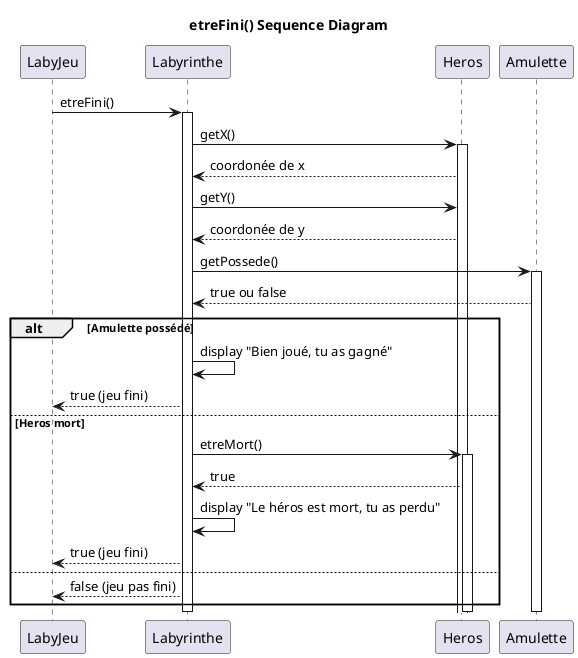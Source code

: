 @startuml
title etreFini() Sequence Diagram

LabyJeu -> Labyrinthe: etreFini()

activate Labyrinthe
Labyrinthe -> Heros: getX()
activate Heros
Heros --> Labyrinthe: coordonée de x

Labyrinthe -> Heros: getY()
Heros --> Labyrinthe: coordonée de y

Labyrinthe -> Amulette: getPossede()
activate Amulette
Amulette --> Labyrinthe: true ou false

alt Amulette possédé
    Labyrinthe -> Labyrinthe: display "Bien joué, tu as gagné"
    Labyrinthe --> LabyJeu: true (jeu fini)
else Heros mort
    Labyrinthe -> Heros: etreMort()
    activate Heros
    Heros --> Labyrinthe: true

    Labyrinthe -> Labyrinthe: display "Le héros est mort, tu as perdu"
    Labyrinthe --> LabyJeu: true (jeu fini)
else
    Labyrinthe --> LabyJeu: false (jeu pas fini)
end


deactivate Heros
deactivate Labyrinthe
deactivate Amulette

@enduml
